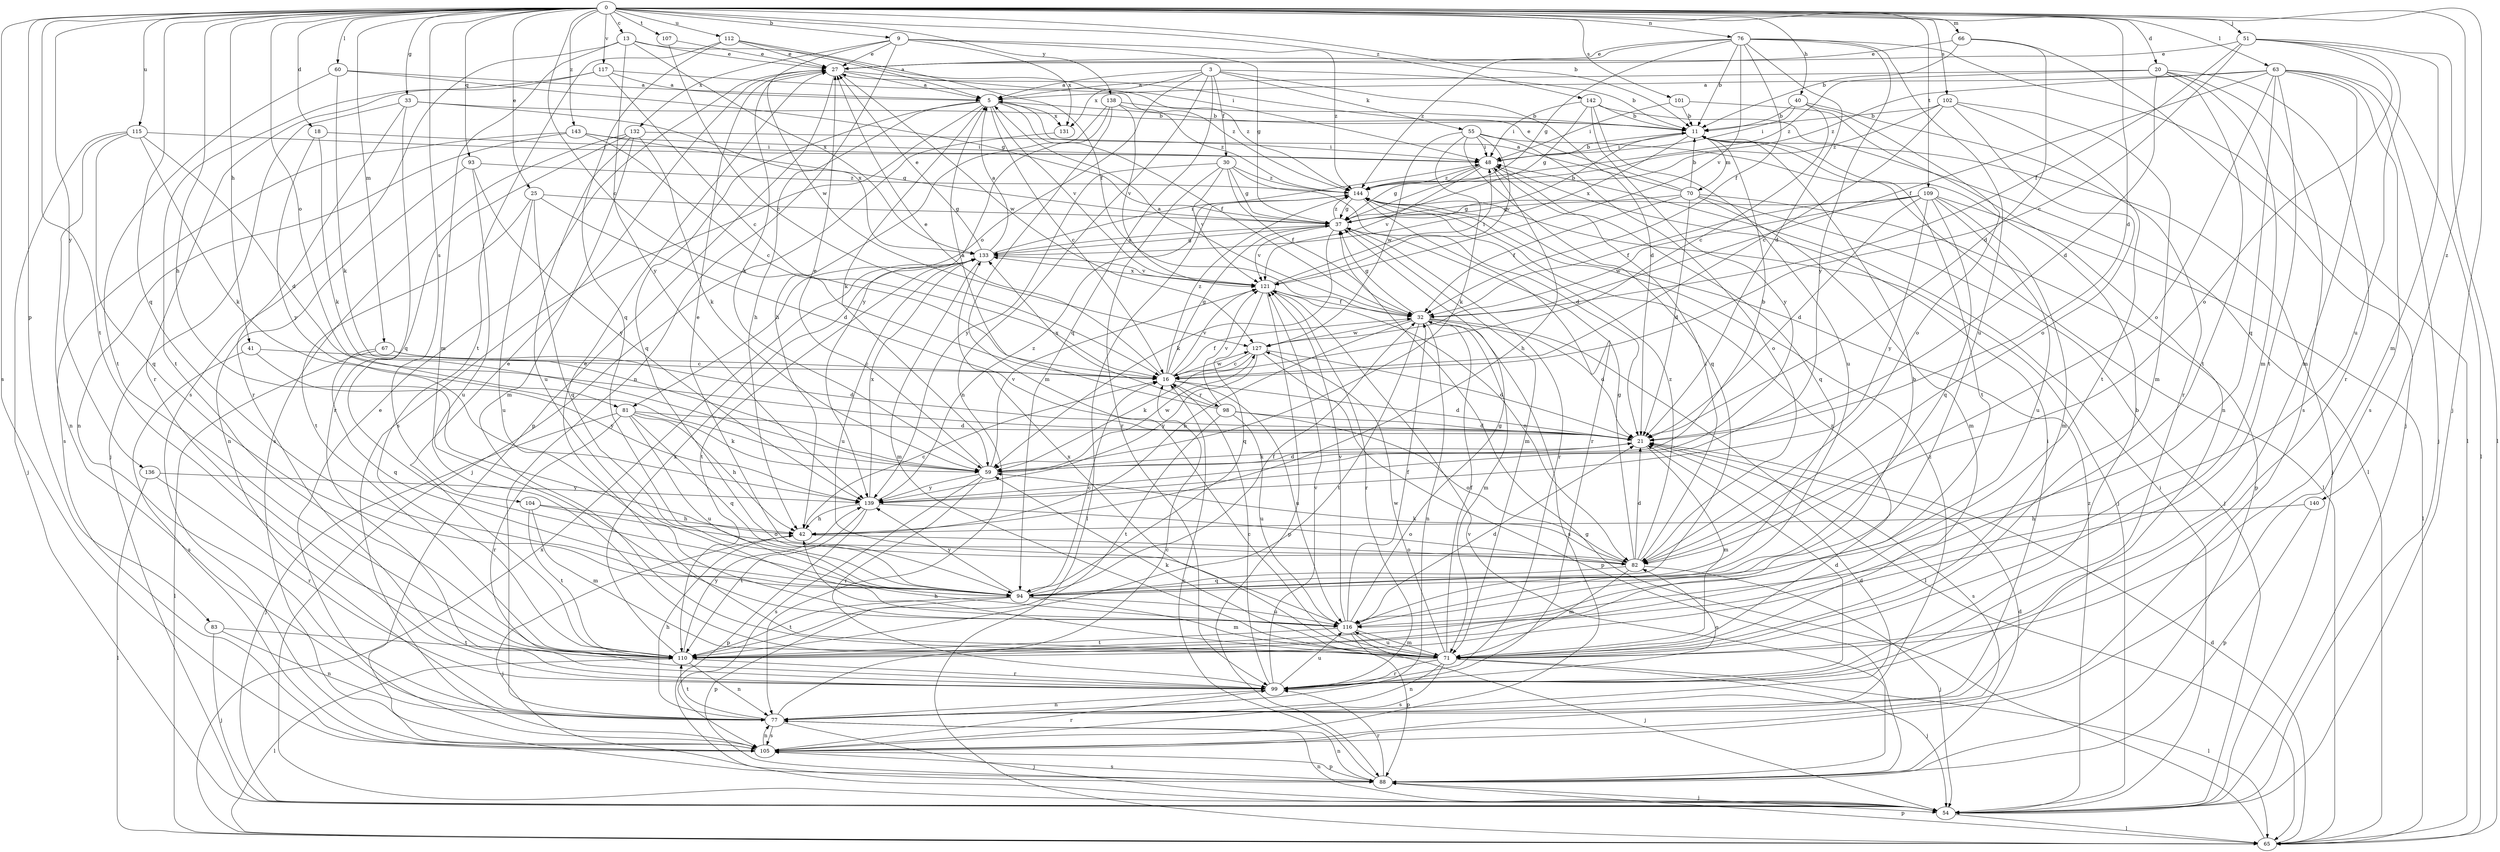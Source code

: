 strict digraph  {
0;
3;
5;
9;
11;
13;
16;
18;
20;
21;
25;
27;
30;
32;
33;
37;
40;
41;
42;
48;
51;
54;
55;
59;
60;
63;
65;
66;
67;
70;
71;
76;
77;
81;
82;
83;
88;
93;
94;
98;
99;
101;
102;
104;
105;
107;
109;
110;
112;
115;
116;
117;
121;
127;
131;
132;
133;
136;
138;
139;
140;
142;
143;
144;
0 -> 9  [label=b];
0 -> 11  [label=b];
0 -> 13  [label=c];
0 -> 16  [label=c];
0 -> 18  [label=d];
0 -> 20  [label=d];
0 -> 21  [label=d];
0 -> 25  [label=e];
0 -> 33  [label=g];
0 -> 40  [label=h];
0 -> 41  [label=h];
0 -> 42  [label=h];
0 -> 51  [label=j];
0 -> 54  [label=j];
0 -> 60  [label=l];
0 -> 63  [label=l];
0 -> 66  [label=m];
0 -> 67  [label=m];
0 -> 76  [label=n];
0 -> 81  [label=o];
0 -> 83  [label=p];
0 -> 93  [label=q];
0 -> 94  [label=q];
0 -> 101  [label=s];
0 -> 102  [label=s];
0 -> 104  [label=s];
0 -> 105  [label=s];
0 -> 107  [label=t];
0 -> 109  [label=t];
0 -> 110  [label=t];
0 -> 112  [label=u];
0 -> 115  [label=u];
0 -> 117  [label=v];
0 -> 136  [label=y];
0 -> 138  [label=y];
0 -> 140  [label=z];
0 -> 142  [label=z];
0 -> 143  [label=z];
3 -> 5  [label=a];
3 -> 11  [label=b];
3 -> 21  [label=d];
3 -> 30  [label=f];
3 -> 55  [label=k];
3 -> 77  [label=n];
3 -> 81  [label=o];
3 -> 94  [label=q];
3 -> 131  [label=x];
5 -> 11  [label=b];
5 -> 16  [label=c];
5 -> 32  [label=f];
5 -> 42  [label=h];
5 -> 59  [label=k];
5 -> 94  [label=q];
5 -> 105  [label=s];
5 -> 121  [label=v];
5 -> 131  [label=x];
9 -> 27  [label=e];
9 -> 37  [label=g];
9 -> 77  [label=n];
9 -> 127  [label=w];
9 -> 131  [label=x];
9 -> 132  [label=x];
9 -> 144  [label=z];
11 -> 48  [label=i];
11 -> 54  [label=j];
11 -> 70  [label=m];
11 -> 110  [label=t];
11 -> 133  [label=x];
13 -> 27  [label=e];
13 -> 48  [label=i];
13 -> 71  [label=m];
13 -> 105  [label=s];
13 -> 133  [label=x];
13 -> 139  [label=y];
16 -> 21  [label=d];
16 -> 27  [label=e];
16 -> 32  [label=f];
16 -> 37  [label=g];
16 -> 98  [label=r];
16 -> 116  [label=u];
16 -> 121  [label=v];
16 -> 127  [label=w];
16 -> 144  [label=z];
18 -> 48  [label=i];
18 -> 59  [label=k];
18 -> 139  [label=y];
20 -> 5  [label=a];
20 -> 21  [label=d];
20 -> 71  [label=m];
20 -> 99  [label=r];
20 -> 105  [label=s];
20 -> 110  [label=t];
20 -> 144  [label=z];
21 -> 59  [label=k];
21 -> 71  [label=m];
21 -> 105  [label=s];
25 -> 21  [label=d];
25 -> 37  [label=g];
25 -> 94  [label=q];
25 -> 110  [label=t];
25 -> 116  [label=u];
27 -> 5  [label=a];
27 -> 59  [label=k];
27 -> 88  [label=p];
27 -> 127  [label=w];
27 -> 144  [label=z];
30 -> 21  [label=d];
30 -> 32  [label=f];
30 -> 37  [label=g];
30 -> 99  [label=r];
30 -> 121  [label=v];
30 -> 139  [label=y];
30 -> 144  [label=z];
32 -> 5  [label=a];
32 -> 21  [label=d];
32 -> 37  [label=g];
32 -> 42  [label=h];
32 -> 65  [label=l];
32 -> 71  [label=m];
32 -> 77  [label=n];
32 -> 105  [label=s];
32 -> 110  [label=t];
32 -> 127  [label=w];
33 -> 11  [label=b];
33 -> 54  [label=j];
33 -> 94  [label=q];
33 -> 99  [label=r];
33 -> 133  [label=x];
37 -> 11  [label=b];
37 -> 59  [label=k];
37 -> 71  [label=m];
37 -> 99  [label=r];
37 -> 121  [label=v];
37 -> 133  [label=x];
37 -> 144  [label=z];
40 -> 11  [label=b];
40 -> 16  [label=c];
40 -> 48  [label=i];
40 -> 82  [label=o];
40 -> 99  [label=r];
41 -> 16  [label=c];
41 -> 105  [label=s];
41 -> 139  [label=y];
42 -> 16  [label=c];
42 -> 54  [label=j];
42 -> 82  [label=o];
48 -> 11  [label=b];
48 -> 37  [label=g];
48 -> 42  [label=h];
48 -> 94  [label=q];
48 -> 121  [label=v];
48 -> 144  [label=z];
51 -> 16  [label=c];
51 -> 27  [label=e];
51 -> 32  [label=f];
51 -> 65  [label=l];
51 -> 71  [label=m];
51 -> 82  [label=o];
51 -> 116  [label=u];
54 -> 48  [label=i];
54 -> 65  [label=l];
54 -> 77  [label=n];
54 -> 144  [label=z];
55 -> 48  [label=i];
55 -> 59  [label=k];
55 -> 65  [label=l];
55 -> 82  [label=o];
55 -> 94  [label=q];
55 -> 121  [label=v];
55 -> 127  [label=w];
59 -> 11  [label=b];
59 -> 21  [label=d];
59 -> 27  [label=e];
59 -> 99  [label=r];
59 -> 105  [label=s];
59 -> 121  [label=v];
59 -> 127  [label=w];
59 -> 139  [label=y];
60 -> 5  [label=a];
60 -> 37  [label=g];
60 -> 59  [label=k];
60 -> 110  [label=t];
63 -> 5  [label=a];
63 -> 32  [label=f];
63 -> 54  [label=j];
63 -> 65  [label=l];
63 -> 71  [label=m];
63 -> 82  [label=o];
63 -> 94  [label=q];
63 -> 105  [label=s];
63 -> 110  [label=t];
63 -> 144  [label=z];
65 -> 21  [label=d];
65 -> 37  [label=g];
65 -> 88  [label=p];
65 -> 133  [label=x];
66 -> 11  [label=b];
66 -> 21  [label=d];
66 -> 27  [label=e];
66 -> 54  [label=j];
67 -> 16  [label=c];
67 -> 21  [label=d];
67 -> 65  [label=l];
67 -> 94  [label=q];
70 -> 5  [label=a];
70 -> 11  [label=b];
70 -> 21  [label=d];
70 -> 27  [label=e];
70 -> 32  [label=f];
70 -> 37  [label=g];
70 -> 54  [label=j];
70 -> 71  [label=m];
70 -> 88  [label=p];
71 -> 27  [label=e];
71 -> 32  [label=f];
71 -> 42  [label=h];
71 -> 54  [label=j];
71 -> 59  [label=k];
71 -> 65  [label=l];
71 -> 77  [label=n];
71 -> 99  [label=r];
71 -> 105  [label=s];
71 -> 116  [label=u];
71 -> 127  [label=w];
71 -> 133  [label=x];
71 -> 144  [label=z];
76 -> 11  [label=b];
76 -> 21  [label=d];
76 -> 27  [label=e];
76 -> 32  [label=f];
76 -> 37  [label=g];
76 -> 65  [label=l];
76 -> 116  [label=u];
76 -> 121  [label=v];
76 -> 139  [label=y];
76 -> 144  [label=z];
77 -> 16  [label=c];
77 -> 21  [label=d];
77 -> 42  [label=h];
77 -> 48  [label=i];
77 -> 54  [label=j];
77 -> 105  [label=s];
77 -> 110  [label=t];
77 -> 144  [label=z];
81 -> 21  [label=d];
81 -> 42  [label=h];
81 -> 54  [label=j];
81 -> 59  [label=k];
81 -> 94  [label=q];
81 -> 99  [label=r];
81 -> 116  [label=u];
82 -> 21  [label=d];
82 -> 27  [label=e];
82 -> 37  [label=g];
82 -> 48  [label=i];
82 -> 54  [label=j];
82 -> 59  [label=k];
82 -> 71  [label=m];
82 -> 94  [label=q];
82 -> 144  [label=z];
83 -> 54  [label=j];
83 -> 77  [label=n];
83 -> 110  [label=t];
88 -> 16  [label=c];
88 -> 21  [label=d];
88 -> 54  [label=j];
88 -> 77  [label=n];
88 -> 99  [label=r];
88 -> 105  [label=s];
88 -> 121  [label=v];
93 -> 77  [label=n];
93 -> 116  [label=u];
93 -> 139  [label=y];
93 -> 144  [label=z];
94 -> 16  [label=c];
94 -> 32  [label=f];
94 -> 71  [label=m];
94 -> 88  [label=p];
94 -> 110  [label=t];
94 -> 116  [label=u];
94 -> 139  [label=y];
98 -> 5  [label=a];
98 -> 21  [label=d];
98 -> 82  [label=o];
98 -> 110  [label=t];
98 -> 116  [label=u];
98 -> 121  [label=v];
98 -> 133  [label=x];
99 -> 11  [label=b];
99 -> 16  [label=c];
99 -> 21  [label=d];
99 -> 77  [label=n];
99 -> 82  [label=o];
99 -> 116  [label=u];
99 -> 121  [label=v];
101 -> 11  [label=b];
101 -> 48  [label=i];
101 -> 77  [label=n];
102 -> 11  [label=b];
102 -> 16  [label=c];
102 -> 71  [label=m];
102 -> 82  [label=o];
102 -> 110  [label=t];
102 -> 144  [label=z];
104 -> 42  [label=h];
104 -> 71  [label=m];
104 -> 82  [label=o];
104 -> 110  [label=t];
105 -> 27  [label=e];
105 -> 77  [label=n];
105 -> 88  [label=p];
105 -> 99  [label=r];
107 -> 16  [label=c];
107 -> 27  [label=e];
109 -> 21  [label=d];
109 -> 32  [label=f];
109 -> 37  [label=g];
109 -> 65  [label=l];
109 -> 71  [label=m];
109 -> 94  [label=q];
109 -> 116  [label=u];
109 -> 127  [label=w];
109 -> 139  [label=y];
110 -> 27  [label=e];
110 -> 65  [label=l];
110 -> 77  [label=n];
110 -> 99  [label=r];
110 -> 133  [label=x];
110 -> 139  [label=y];
112 -> 5  [label=a];
112 -> 27  [label=e];
112 -> 32  [label=f];
112 -> 94  [label=q];
112 -> 110  [label=t];
115 -> 21  [label=d];
115 -> 48  [label=i];
115 -> 54  [label=j];
115 -> 59  [label=k];
115 -> 77  [label=n];
115 -> 94  [label=q];
116 -> 11  [label=b];
116 -> 21  [label=d];
116 -> 32  [label=f];
116 -> 37  [label=g];
116 -> 54  [label=j];
116 -> 71  [label=m];
116 -> 88  [label=p];
116 -> 110  [label=t];
116 -> 121  [label=v];
117 -> 5  [label=a];
117 -> 16  [label=c];
117 -> 99  [label=r];
117 -> 110  [label=t];
117 -> 144  [label=z];
121 -> 32  [label=f];
121 -> 48  [label=i];
121 -> 82  [label=o];
121 -> 88  [label=p];
121 -> 94  [label=q];
121 -> 99  [label=r];
121 -> 133  [label=x];
127 -> 16  [label=c];
127 -> 21  [label=d];
127 -> 59  [label=k];
127 -> 88  [label=p];
127 -> 139  [label=y];
131 -> 54  [label=j];
132 -> 48  [label=i];
132 -> 59  [label=k];
132 -> 71  [label=m];
132 -> 99  [label=r];
132 -> 105  [label=s];
132 -> 116  [label=u];
133 -> 5  [label=a];
133 -> 27  [label=e];
133 -> 37  [label=g];
133 -> 48  [label=i];
133 -> 71  [label=m];
133 -> 110  [label=t];
133 -> 116  [label=u];
133 -> 121  [label=v];
136 -> 65  [label=l];
136 -> 99  [label=r];
136 -> 139  [label=y];
138 -> 11  [label=b];
138 -> 42  [label=h];
138 -> 71  [label=m];
138 -> 121  [label=v];
138 -> 139  [label=y];
138 -> 144  [label=z];
139 -> 42  [label=h];
139 -> 82  [label=o];
139 -> 88  [label=p];
139 -> 110  [label=t];
139 -> 133  [label=x];
139 -> 144  [label=z];
140 -> 42  [label=h];
140 -> 88  [label=p];
142 -> 11  [label=b];
142 -> 37  [label=g];
142 -> 48  [label=i];
142 -> 65  [label=l];
142 -> 116  [label=u];
142 -> 139  [label=y];
143 -> 16  [label=c];
143 -> 37  [label=g];
143 -> 48  [label=i];
143 -> 77  [label=n];
143 -> 105  [label=s];
144 -> 37  [label=g];
144 -> 54  [label=j];
144 -> 65  [label=l];
144 -> 99  [label=r];
}
